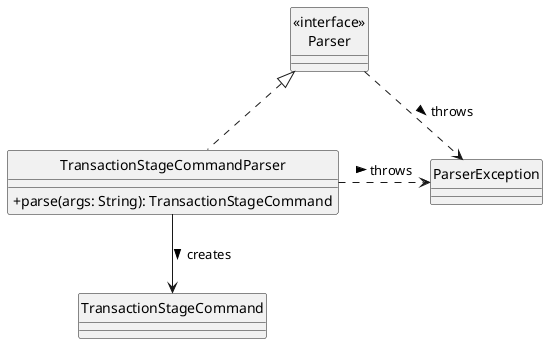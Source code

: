 @startuml
hide circle
skinparam classAttributeIconSize 0

Class "<<interface>>\nParser" as Parser

Class TransactionStageCommandParser {
  +parse(args: String): TransactionStageCommand
}

Class ParserException

Class TransactionStageCommand

TransactionStageCommandParser .up.|> Parser
TransactionStageCommandParser --> TransactionStageCommand : creates >
Parser .right.> ParserException: throws >
TransactionStageCommandParser .right.> ParserException: throws >
@enduml
